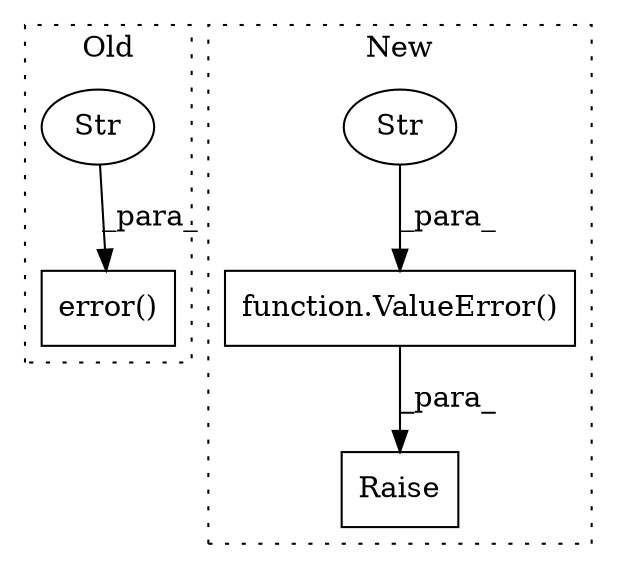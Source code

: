 digraph G {
subgraph cluster0 {
1 [label="error()" a="75" s="8926,9029" l="10,1" shape="box"];
4 [label="Str" a="66" s="8936" l="93" shape="ellipse"];
label = "Old";
style="dotted";
}
subgraph cluster1 {
2 [label="function.ValueError()" a="75" s="8664,8742" l="11,1" shape="box"];
3 [label="Str" a="66" s="8675" l="67" shape="ellipse"];
5 [label="Raise" a="91" s="8658" l="6" shape="box"];
label = "New";
style="dotted";
}
2 -> 5 [label="_para_"];
3 -> 2 [label="_para_"];
4 -> 1 [label="_para_"];
}